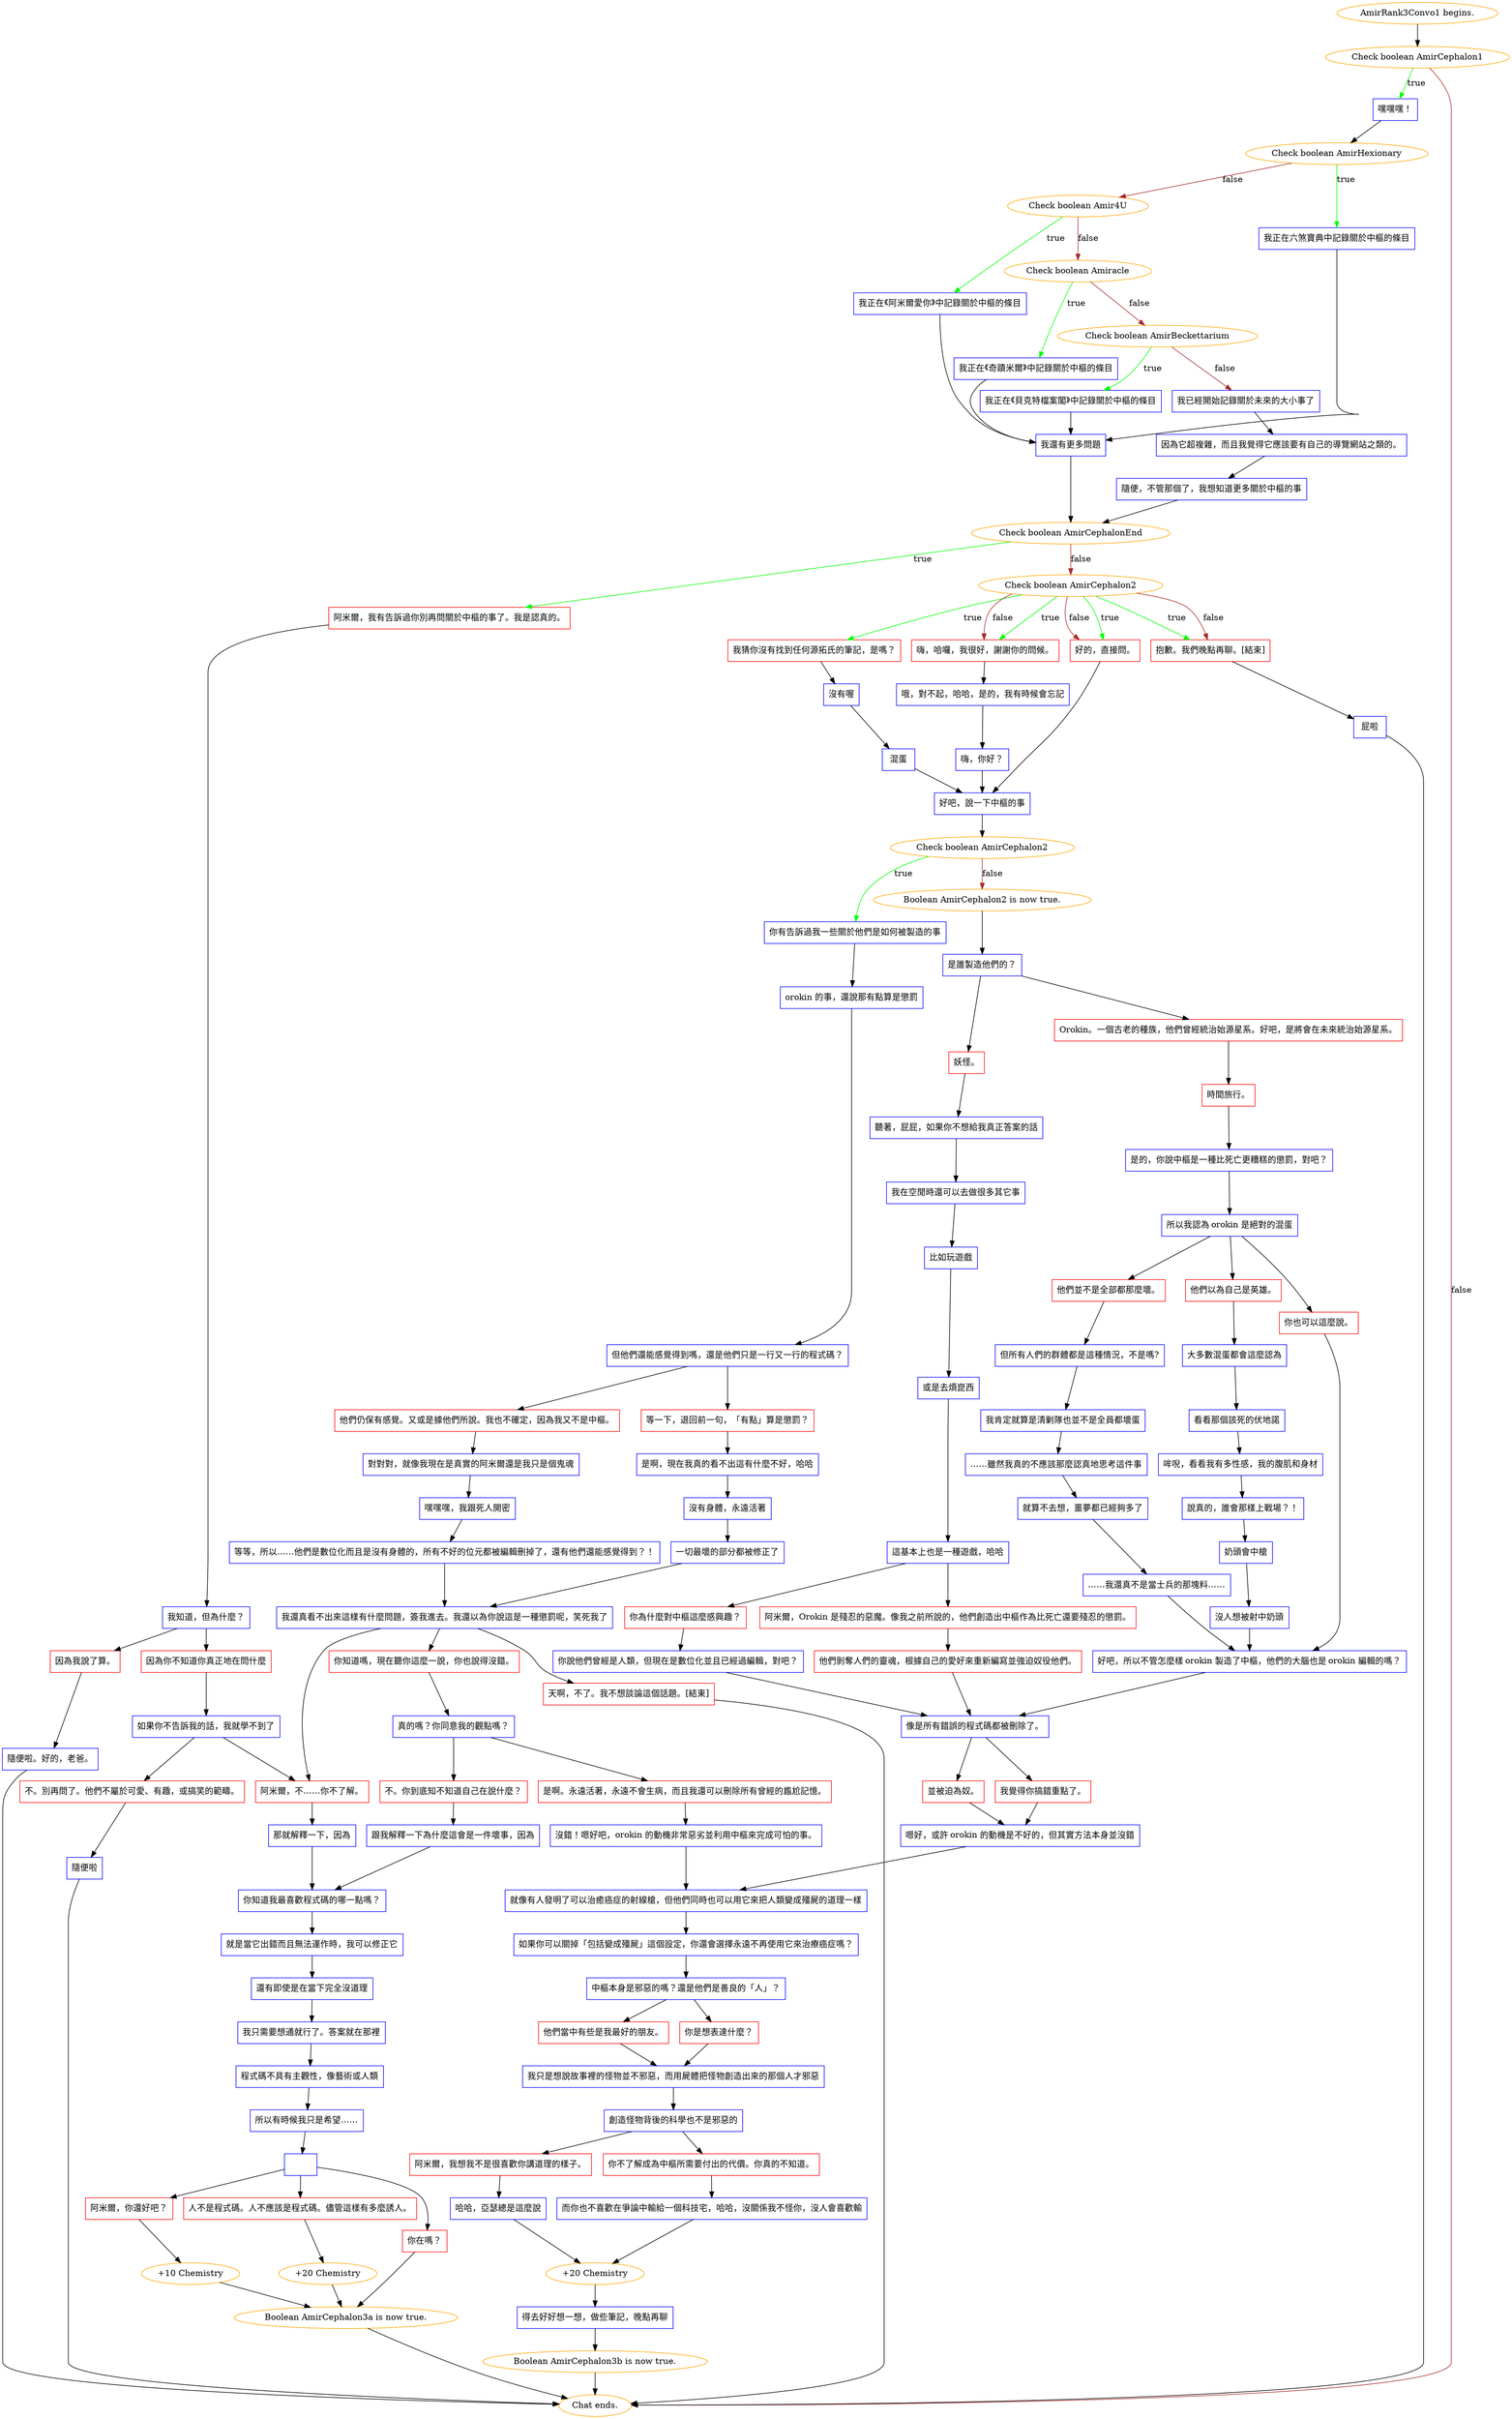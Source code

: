 digraph {
	"AmirRank3Convo1 begins." [color=orange];
		"AmirRank3Convo1 begins." -> j3762237254;
	j3762237254 [label="Check boolean AmirCephalon1",color=orange];
		j3762237254 -> j3589280760 [label=true,color=green];
		j3762237254 -> "Chat ends." [label=false,color=brown];
	j3589280760 [label="嘿嘿嘿！",shape=box,color=blue];
		j3589280760 -> j17917532;
	"Chat ends." [color=orange];
	j17917532 [label="Check boolean AmirHexionary",color=orange];
		j17917532 -> j1287279426 [label=true,color=green];
		j17917532 -> j707512710 [label=false,color=brown];
	j1287279426 [label="我正在六煞寶典中記錄關於中樞的條目",shape=box,color=blue];
		j1287279426 -> j3927408948;
	j707512710 [label="Check boolean Amir4U",color=orange];
		j707512710 -> j3414979189 [label=true,color=green];
		j707512710 -> j3973839066 [label=false,color=brown];
	j3927408948 [label="我還有更多問題",shape=box,color=blue];
		j3927408948 -> j68677739;
	j3414979189 [label="我正在《阿米爾愛你》中記錄關於中樞的條目",shape=box,color=blue];
		j3414979189 -> j3927408948;
	j3973839066 [label="Check boolean Amiracle",color=orange];
		j3973839066 -> j413226720 [label=true,color=green];
		j3973839066 -> j2395187789 [label=false,color=brown];
	j68677739 [label="Check boolean AmirCephalonEnd",color=orange];
		j68677739 -> j425194082 [label=true,color=green];
		j68677739 -> j3078152458 [label=false,color=brown];
	j413226720 [label="我正在《奇蹟米爾》中記錄關於中樞的條目",shape=box,color=blue];
		j413226720 -> j3927408948;
	j2395187789 [label="Check boolean AmirBeckettarium",color=orange];
		j2395187789 -> j2638834860 [label=true,color=green];
		j2395187789 -> j3742740947 [label=false,color=brown];
	j425194082 [label="阿米爾，我有告訴過你別再問關於中樞的事了。我是認真的。",shape=box,color=red];
		j425194082 -> j2028068349;
	j3078152458 [label="Check boolean AmirCephalon2",color=orange];
		j3078152458 -> j549028176 [label=true,color=green];
		j3078152458 -> j4026198463 [label=true,color=green];
		j3078152458 -> j1004741695 [label=true,color=green];
		j3078152458 -> j3223593972 [label=true,color=green];
		j3078152458 -> j4026198463 [label=false,color=brown];
		j3078152458 -> j1004741695 [label=false,color=brown];
		j3078152458 -> j3223593972 [label=false,color=brown];
	j2638834860 [label="我正在《貝克特檔案閣》中記錄關於中樞的條目",shape=box,color=blue];
		j2638834860 -> j3927408948;
	j3742740947 [label="我已經開始記錄關於未來的大小事了",shape=box,color=blue];
		j3742740947 -> j3502302024;
	j2028068349 [label="我知道，但為什麼？",shape=box,color=blue];
		j2028068349 -> j4193851270;
		j2028068349 -> j1790200931;
	j549028176 [label="我猜你沒有找到任何源拓氏的筆記，是嗎？",shape=box,color=red];
		j549028176 -> j20227014;
	j4026198463 [label="嗨，哈囉，我很好，謝謝你的問候。",shape=box,color=red];
		j4026198463 -> j3786402680;
	j1004741695 [label="好的，直接問。",shape=box,color=red];
		j1004741695 -> j2720567772;
	j3223593972 [label="抱歉。我們晚點再聊。[結束]",shape=box,color=red];
		j3223593972 -> j2380562406;
	j3502302024 [label="因為它超複雜，而且我覺得它應該要有自己的導覽網站之類的。",shape=box,color=blue];
		j3502302024 -> j987520563;
	j4193851270 [label="因為我說了算。",shape=box,color=red];
		j4193851270 -> j3666107059;
	j1790200931 [label="因為你不知道你真正地在問什麼",shape=box,color=red];
		j1790200931 -> j51374272;
	j20227014 [label="沒有喔",shape=box,color=blue];
		j20227014 -> j192990326;
	j3786402680 [label="哦，對不起，哈哈，是的，我有時候會忘記",shape=box,color=blue];
		j3786402680 -> j3963068007;
	j2720567772 [label="好吧，說一下中樞的事",shape=box,color=blue];
		j2720567772 -> j3708984879;
	j2380562406 [label="屁啦",shape=box,color=blue];
		j2380562406 -> "Chat ends.";
	j987520563 [label="隨便，不管那個了，我想知道更多關於中樞的事",shape=box,color=blue];
		j987520563 -> j68677739;
	j3666107059 [label="隨便啦。好的，老爸。",shape=box,color=blue];
		j3666107059 -> "Chat ends.";
	j51374272 [label="如果你不告訴我的話，我就學不到了",shape=box,color=blue];
		j51374272 -> j388781506;
		j51374272 -> j4279816106;
	j192990326 [label="混蛋",shape=box,color=blue];
		j192990326 -> j2720567772;
	j3963068007 [label="嗨，你好？",shape=box,color=blue];
		j3963068007 -> j2720567772;
	j3708984879 [label="Check boolean AmirCephalon2",color=orange];
		j3708984879 -> j4117331683 [label=true,color=green];
		j3708984879 -> j1498544538 [label=false,color=brown];
	j388781506 [label="阿米爾，不……你不了解。",shape=box,color=red];
		j388781506 -> j1713855467;
	j4279816106 [label="不。別再問了。他們不屬於可愛、有趣，或搞笑的範疇。",shape=box,color=red];
		j4279816106 -> j4085081552;
	j4117331683 [label="你有告訴過我一些關於他們是如何被製造的事",shape=box,color=blue];
		j4117331683 -> j1113922710;
	j1498544538 [label="Boolean AmirCephalon2 is now true.",color=orange];
		j1498544538 -> j3996245854;
	j1713855467 [label="那就解釋一下，因為",shape=box,color=blue];
		j1713855467 -> j478504582;
	j4085081552 [label="隨便啦",shape=box,color=blue];
		j4085081552 -> "Chat ends.";
	j1113922710 [label="orokin 的事，還說那有點算是懲罰",shape=box,color=blue];
		j1113922710 -> j92543335;
	j3996245854 [label="是誰製造他們的？",shape=box,color=blue];
		j3996245854 -> j3380245767;
		j3996245854 -> j3350720746;
	j478504582 [label="你知道我最喜歡程式碼的哪一點嗎？",shape=box,color=blue];
		j478504582 -> j2929473303;
	j92543335 [label="但他們還能感覺得到嗎，還是他們只是一行又一行的程式碼？",shape=box,color=blue];
		j92543335 -> j1547410853;
		j92543335 -> j2257160751;
	j3380245767 [label="妖怪。",shape=box,color=red];
		j3380245767 -> j1830634977;
	j3350720746 [label="Orokin。一個古老的種族，他們曾經統治始源星系。好吧，是將會在未來統治始源星系。",shape=box,color=red];
		j3350720746 -> j2950532831;
	j2929473303 [label="就是當它出錯而且無法運作時，我可以修正它",shape=box,color=blue];
		j2929473303 -> j2004883878;
	j1547410853 [label="等一下，退回前一句，「有點」算是懲罰？",shape=box,color=red];
		j1547410853 -> j3784905233;
	j2257160751 [label="他們仍保有感覺。又或是據他們所說。我也不確定，因為我又不是中樞。",shape=box,color=red];
		j2257160751 -> j3892356630;
	j1830634977 [label="聽著，屁屁，如果你不想給我真正答案的話",shape=box,color=blue];
		j1830634977 -> j3431357986;
	j2950532831 [label="時間旅行。",shape=box,color=red];
		j2950532831 -> j2013610169;
	j2004883878 [label="還有即使是在當下完全沒道理",shape=box,color=blue];
		j2004883878 -> j3860536723;
	j3784905233 [label="是啊，現在我真的看不出這有什麼不好，哈哈",shape=box,color=blue];
		j3784905233 -> j3774978755;
	j3892356630 [label="對對對，就像我現在是真實的阿米爾還是我只是個鬼魂",shape=box,color=blue];
		j3892356630 -> j931724888;
	j3431357986 [label="我在空閒時還可以去做很多其它事",shape=box,color=blue];
		j3431357986 -> j625439379;
	j2013610169 [label="是的，你說中樞是一種比死亡更糟糕的懲罰，對吧？",shape=box,color=blue];
		j2013610169 -> j1123326585;
	j3860536723 [label="我只需要想通就行了。答案就在那裡",shape=box,color=blue];
		j3860536723 -> j2434887586;
	j3774978755 [label="沒有身體，永遠活著",shape=box,color=blue];
		j3774978755 -> j285407554;
	j931724888 [label="嘿嘿嘿，我跟死人開密",shape=box,color=blue];
		j931724888 -> j4236726936;
	j625439379 [label="比如玩遊戲",shape=box,color=blue];
		j625439379 -> j400146776;
	j1123326585 [label="所以我認為 orokin 是絕對的混蛋",shape=box,color=blue];
		j1123326585 -> j796792417;
		j1123326585 -> j2901568786;
		j1123326585 -> j3726645865;
	j2434887586 [label="程式碼不具有主觀性，像藝術或人類",shape=box,color=blue];
		j2434887586 -> j2054834450;
	j285407554 [label="一切最壞的部分都被修正了",shape=box,color=blue];
		j285407554 -> j1294701913;
	j4236726936 [label="等等，所以……他們是數位化而且是沒有身體的，所有不好的位元都被編輯刪掉了，還有他們還能感覺得到？！",shape=box,color=blue];
		j4236726936 -> j1294701913;
	j400146776 [label="或是去煩崑西",shape=box,color=blue];
		j400146776 -> j2424337979;
	j796792417 [label="你也可以這麼說。",shape=box,color=red];
		j796792417 -> j1486834029;
	j2901568786 [label="他們並不是全部都那麼壞。",shape=box,color=red];
		j2901568786 -> j954572016;
	j3726645865 [label="他們以為自己是英雄。",shape=box,color=red];
		j3726645865 -> j4224484572;
	j2054834450 [label="所以有時候我只是希望……",shape=box,color=blue];
		j2054834450 -> j1760070316;
	j1294701913 [label="我還真看不出來這樣有什麼問題，簽我進去。我還以為你說這是一種懲罰呢，笑死我了",shape=box,color=blue];
		j1294701913 -> j388781506;
		j1294701913 -> j975978260;
		j1294701913 -> j1687294558;
	j2424337979 [label="這基本上也是一種遊戲，哈哈",shape=box,color=blue];
		j2424337979 -> j4267216314;
		j2424337979 -> j1051384778;
	j1486834029 [label="好吧，所以不管怎麼樣 orokin 製造了中樞，他們的大腦也是 orokin 編輯的嗎？",shape=box,color=blue];
		j1486834029 -> j1302584643;
	j954572016 [label="但所有人們的群體都是這種情況，不是嗎?",shape=box,color=blue];
		j954572016 -> j4069955060;
	j4224484572 [label="大多數混蛋都會這麼認為",shape=box,color=blue];
		j4224484572 -> j1714869407;
	j1760070316 [label="",shape=box,color=blue];
		j1760070316 -> j1862398339;
		j1760070316 -> j2091795874;
		j1760070316 -> j3630223124;
	j975978260 [label="你知道嗎，現在聽你這麼一說，你也說得沒錯。",shape=box,color=red];
		j975978260 -> j268728115;
	j1687294558 [label="天啊，不了。我不想談論這個話題。[結束]",shape=box,color=red];
		j1687294558 -> "Chat ends.";
	j4267216314 [label="你為什麼對中樞這麼感興趣？",shape=box,color=red];
		j4267216314 -> j1936875237;
	j1051384778 [label="阿米爾，Orokin 是殘忍的惡魔。像我之前所說的，他們創造出中樞作為比死亡還要殘忍的懲罰。",shape=box,color=red];
		j1051384778 -> j2285060312;
	j1302584643 [label="像是所有錯誤的程式碼都被刪除了。",shape=box,color=blue];
		j1302584643 -> j2189528390;
		j1302584643 -> j2252003270;
	j4069955060 [label="我肯定就算是清剿隊也並不是全員都壞蛋",shape=box,color=blue];
		j4069955060 -> j1527847759;
	j1714869407 [label="看看那個該死的伏地諾",shape=box,color=blue];
		j1714869407 -> j2127506305;
	j1862398339 [label="阿米爾，你還好吧？",shape=box,color=red];
		j1862398339 -> j4073985049;
	j2091795874 [label="人不是程式碼。人不應該是程式碼。儘管這樣有多麼誘人。",shape=box,color=red];
		j2091795874 -> j4214579907;
	j3630223124 [label="你在嗎？",shape=box,color=red];
		j3630223124 -> j260842033;
	j268728115 [label="真的嗎？你同意我的觀點嗎？",shape=box,color=blue];
		j268728115 -> j4241602397;
		j268728115 -> j1603024127;
	j1936875237 [label="你說他們曾經是人類，但現在是數位化並且已經過編輯，對吧？",shape=box,color=blue];
		j1936875237 -> j1302584643;
	j2285060312 [label="他們剝奪人們的靈魂，根據自己的愛好來重新編寫並強迫奴役他們。",shape=box,color=red];
		j2285060312 -> j1302584643;
	j2189528390 [label="我覺得你搞錯重點了。",shape=box,color=red];
		j2189528390 -> j3718299102;
	j2252003270 [label="並被迫為奴。",shape=box,color=red];
		j2252003270 -> j3718299102;
	j1527847759 [label="……雖然我真的不應該那麼認真地思考這件事",shape=box,color=blue];
		j1527847759 -> j2338679186;
	j2127506305 [label="哞唲，看看我有多性感，我的腹肌和身材",shape=box,color=blue];
		j2127506305 -> j3253238325;
	j4073985049 [label="+10 Chemistry",color=orange];
		j4073985049 -> j260842033;
	j4214579907 [label="+20 Chemistry",color=orange];
		j4214579907 -> j260842033;
	j260842033 [label="Boolean AmirCephalon3a is now true.",color=orange];
		j260842033 -> "Chat ends.";
	j4241602397 [label="不。你到底知不知道自己在說什麼？",shape=box,color=red];
		j4241602397 -> j3318533439;
	j1603024127 [label="是啊。永遠活著，永遠不會生病，而且我還可以刪除所有曾經的尷尬記憶。",shape=box,color=red];
		j1603024127 -> j263996981;
	j3718299102 [label="嗯好，或許 orokin 的動機是不好的，但其實方法本身並沒錯",shape=box,color=blue];
		j3718299102 -> j2927222213;
	j2338679186 [label="就算不去想，噩夢都已經夠多了",shape=box,color=blue];
		j2338679186 -> j1769152024;
	j3253238325 [label="說真的，誰會那樣上戰場？！",shape=box,color=blue];
		j3253238325 -> j4227629054;
	j3318533439 [label="跟我解釋一下為什麼這會是一件壞事，因為",shape=box,color=blue];
		j3318533439 -> j478504582;
	j263996981 [label="沒錯！嗯好吧，orokin 的動機非常惡劣並利用中樞來完成可怕的事。",shape=box,color=blue];
		j263996981 -> j2927222213;
	j2927222213 [label="就像有人發明了可以治癒癌症的射線槍，但他們同時也可以用它來把人類變成殭屍的道理一樣",shape=box,color=blue];
		j2927222213 -> j2951855266;
	j1769152024 [label="……我還真不是當士兵的那塊料……",shape=box,color=blue];
		j1769152024 -> j1486834029;
	j4227629054 [label="奶頭會中槍",shape=box,color=blue];
		j4227629054 -> j23879138;
	j2951855266 [label="如果你可以關掉「包括變成殭屍」這個設定，你還會選擇永遠不再使用它來治療癌症嗎？",shape=box,color=blue];
		j2951855266 -> j4128294987;
	j23879138 [label="沒人想被射中奶頭",shape=box,color=blue];
		j23879138 -> j1486834029;
	j4128294987 [label="中樞本身是邪惡的嗎？還是他們是善良的「人」？",shape=box,color=blue];
		j4128294987 -> j3621553924;
		j4128294987 -> j2565342017;
	j3621553924 [label="他們當中有些是我最好的朋友。",shape=box,color=red];
		j3621553924 -> j1107535041;
	j2565342017 [label="你是想表達什麼？",shape=box,color=red];
		j2565342017 -> j1107535041;
	j1107535041 [label="我只是想說故事裡的怪物並不邪惡，而用屍體把怪物創造出來的那個人才邪惡",shape=box,color=blue];
		j1107535041 -> j800272714;
	j800272714 [label="創造怪物背後的科學也不是邪惡的",shape=box,color=blue];
		j800272714 -> j1443023121;
		j800272714 -> j437569892;
	j1443023121 [label="阿米爾，我想我不是很喜歡你講道理的樣子。",shape=box,color=red];
		j1443023121 -> j3813978119;
	j437569892 [label="你不了解成為中樞所需要付出的代價。你真的不知道。",shape=box,color=red];
		j437569892 -> j1743783055;
	j3813978119 [label="哈哈，亞瑟總是這麼說",shape=box,color=blue];
		j3813978119 -> j3124632909;
	j1743783055 [label="而你也不喜歡在爭論中輸給一個科技宅，哈哈，沒關係我不怪你，沒人會喜歡輸",shape=box,color=blue];
		j1743783055 -> j3124632909;
	j3124632909 [label="+20 Chemistry",color=orange];
		j3124632909 -> j1040459709;
	j1040459709 [label="得去好好想一想，做些筆記，晚點再聊",shape=box,color=blue];
		j1040459709 -> j3124569112;
	j3124569112 [label="Boolean AmirCephalon3b is now true.",color=orange];
		j3124569112 -> "Chat ends.";
}